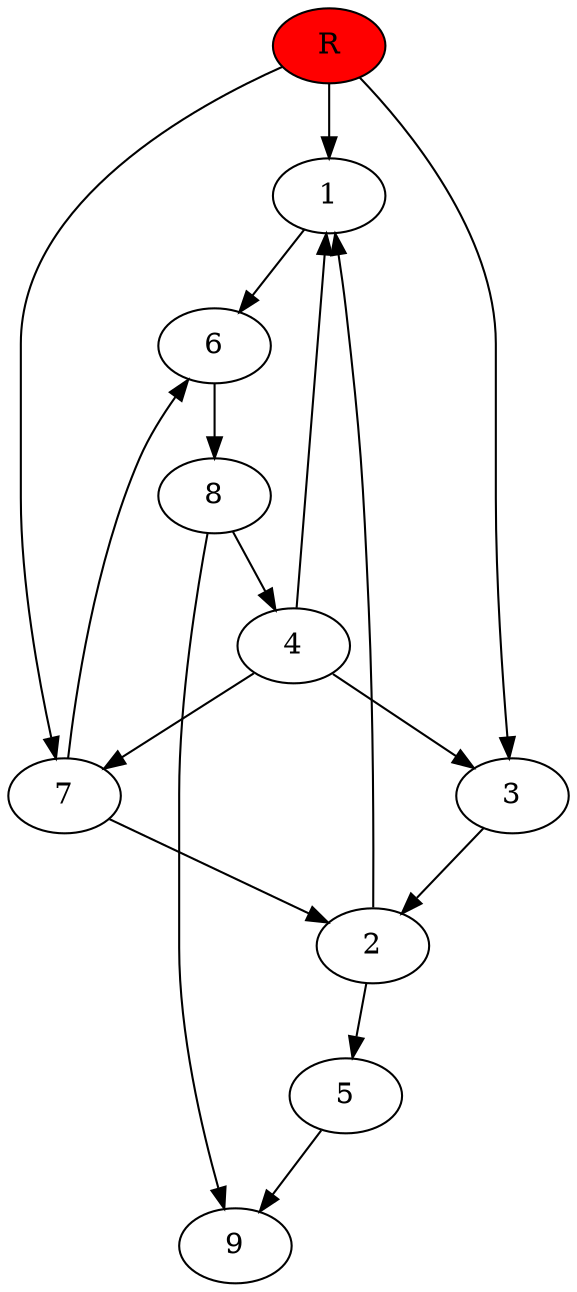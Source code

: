 digraph prb1669 {
	1
	2
	3
	4
	5
	6
	7
	8
	R [fillcolor="#ff0000" style=filled]
	1 -> 6
	2 -> 1
	2 -> 5
	3 -> 2
	4 -> 1
	4 -> 3
	4 -> 7
	5 -> 9
	6 -> 8
	7 -> 2
	7 -> 6
	8 -> 4
	8 -> 9
	R -> 1
	R -> 3
	R -> 7
}
